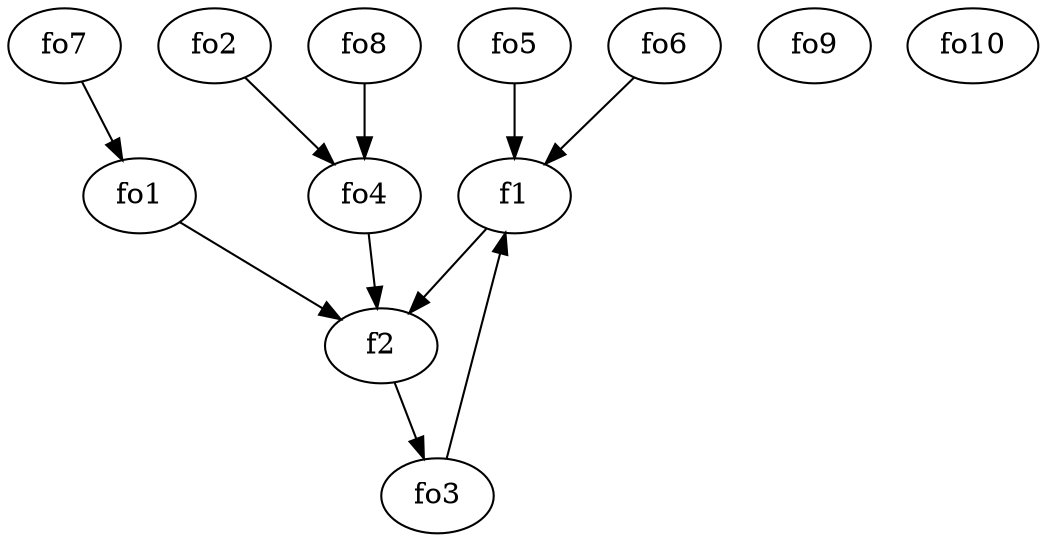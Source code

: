 strict digraph  {
f1;
f2;
fo1;
fo2;
fo3;
fo4;
fo5;
fo6;
fo7;
fo8;
fo9;
fo10;
f1 -> f2  [weight=2];
f2 -> fo3  [weight=2];
fo1 -> f2  [weight=2];
fo2 -> fo4  [weight=2];
fo3 -> f1  [weight=2];
fo4 -> f2  [weight=2];
fo5 -> f1  [weight=2];
fo6 -> f1  [weight=2];
fo7 -> fo1  [weight=2];
fo8 -> fo4  [weight=2];
}
